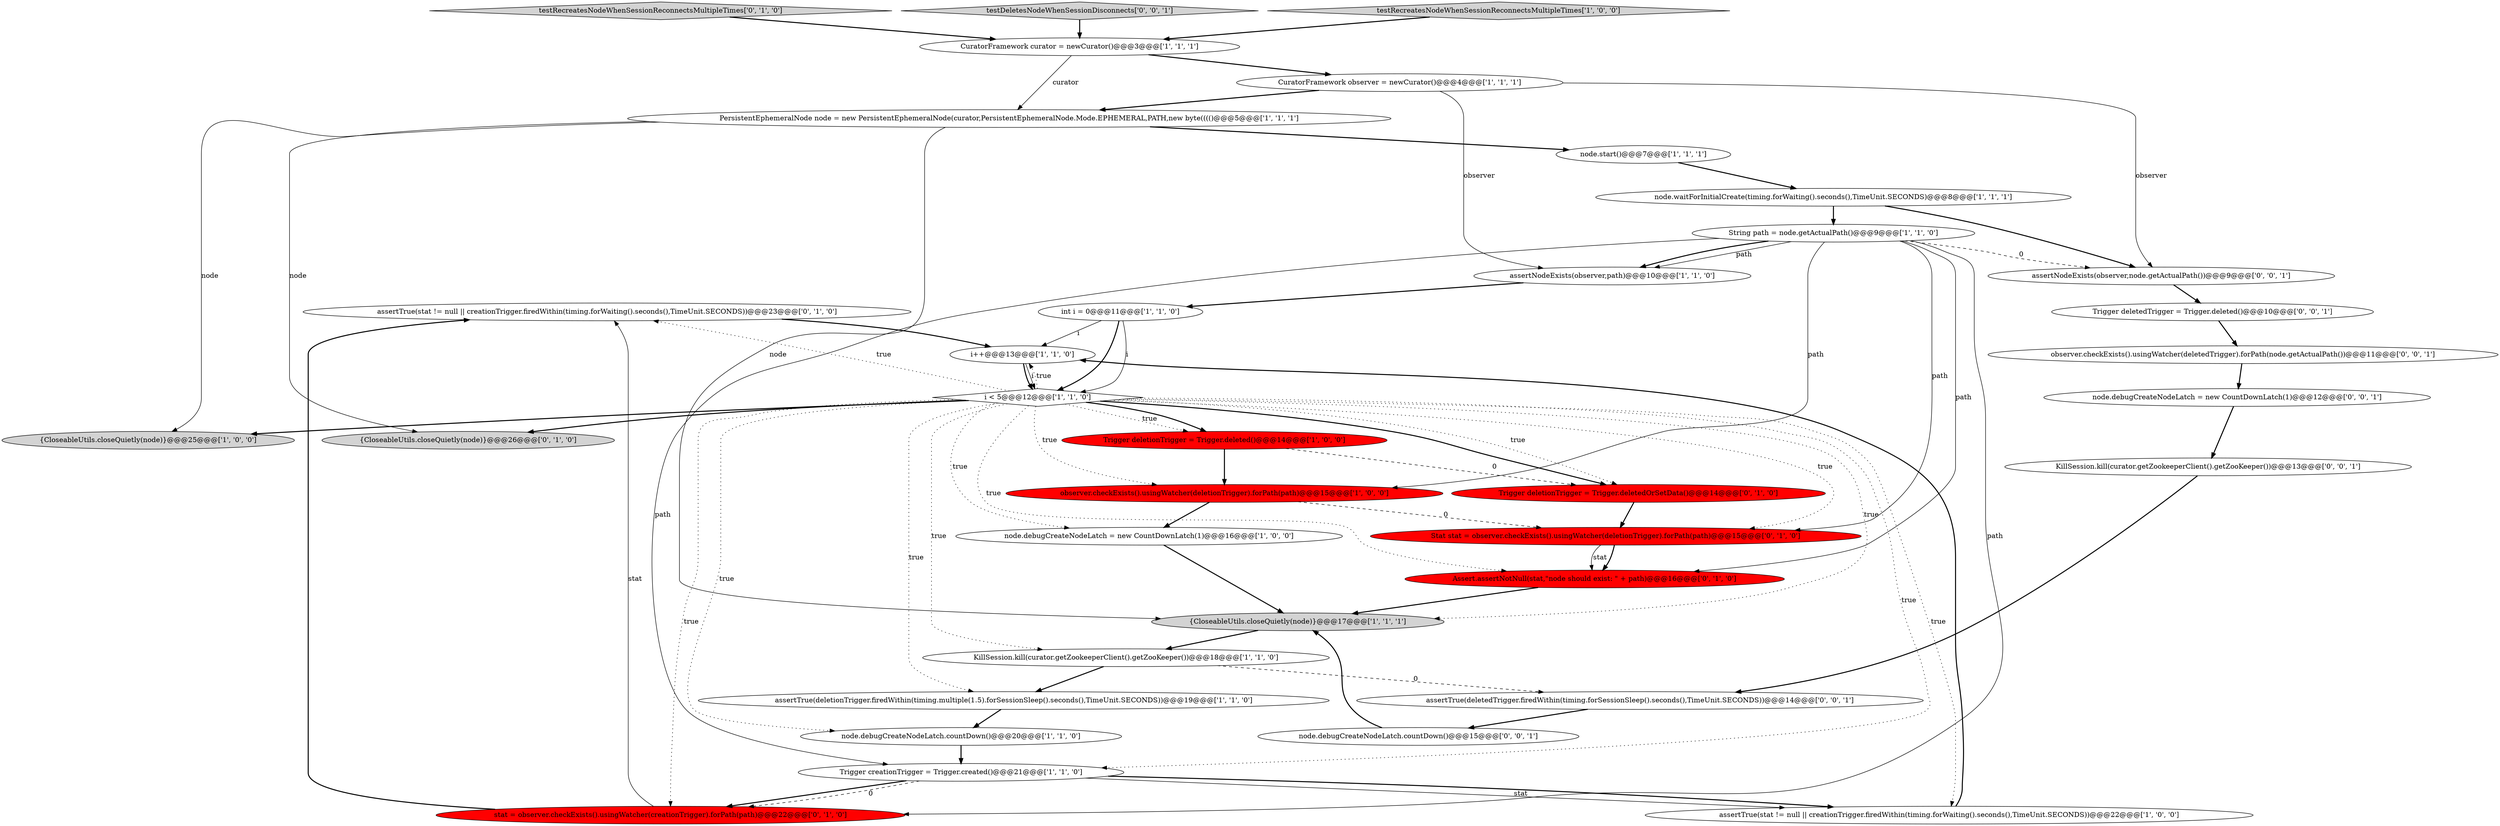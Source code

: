 digraph {
25 [style = filled, label = "assertTrue(stat != null || creationTrigger.firedWithin(timing.forWaiting().seconds(),TimeUnit.SECONDS))@@@23@@@['0', '1', '0']", fillcolor = white, shape = ellipse image = "AAA0AAABBB2BBB"];
6 [style = filled, label = "node.debugCreateNodeLatch = new CountDownLatch(1)@@@16@@@['1', '0', '0']", fillcolor = white, shape = ellipse image = "AAA0AAABBB1BBB"];
21 [style = filled, label = "Trigger deletionTrigger = Trigger.deletedOrSetData()@@@14@@@['0', '1', '0']", fillcolor = red, shape = ellipse image = "AAA1AAABBB2BBB"];
2 [style = filled, label = "Trigger deletionTrigger = Trigger.deleted()@@@14@@@['1', '0', '0']", fillcolor = red, shape = ellipse image = "AAA1AAABBB1BBB"];
4 [style = filled, label = "node.debugCreateNodeLatch.countDown()@@@20@@@['1', '1', '0']", fillcolor = white, shape = ellipse image = "AAA0AAABBB1BBB"];
22 [style = filled, label = "stat = observer.checkExists().usingWatcher(creationTrigger).forPath(path)@@@22@@@['0', '1', '0']", fillcolor = red, shape = ellipse image = "AAA1AAABBB2BBB"];
0 [style = filled, label = "PersistentEphemeralNode node = new PersistentEphemeralNode(curator,PersistentEphemeralNode.Mode.EPHEMERAL,PATH,new byte(((()@@@5@@@['1', '1', '1']", fillcolor = white, shape = ellipse image = "AAA0AAABBB1BBB"];
28 [style = filled, label = "Trigger deletedTrigger = Trigger.deleted()@@@10@@@['0', '0', '1']", fillcolor = white, shape = ellipse image = "AAA0AAABBB3BBB"];
33 [style = filled, label = "assertNodeExists(observer,node.getActualPath())@@@9@@@['0', '0', '1']", fillcolor = white, shape = ellipse image = "AAA0AAABBB3BBB"];
18 [style = filled, label = "String path = node.getActualPath()@@@9@@@['1', '1', '0']", fillcolor = white, shape = ellipse image = "AAA0AAABBB1BBB"];
17 [style = filled, label = "CuratorFramework curator = newCurator()@@@3@@@['1', '1', '1']", fillcolor = white, shape = ellipse image = "AAA0AAABBB1BBB"];
32 [style = filled, label = "node.debugCreateNodeLatch = new CountDownLatch(1)@@@12@@@['0', '0', '1']", fillcolor = white, shape = ellipse image = "AAA0AAABBB3BBB"];
34 [style = filled, label = "assertTrue(deletedTrigger.firedWithin(timing.forSessionSleep().seconds(),TimeUnit.SECONDS))@@@14@@@['0', '0', '1']", fillcolor = white, shape = ellipse image = "AAA0AAABBB3BBB"];
15 [style = filled, label = "assertTrue(deletionTrigger.firedWithin(timing.multiple(1.5).forSessionSleep().seconds(),TimeUnit.SECONDS))@@@19@@@['1', '1', '0']", fillcolor = white, shape = ellipse image = "AAA0AAABBB1BBB"];
11 [style = filled, label = "node.waitForInitialCreate(timing.forWaiting().seconds(),TimeUnit.SECONDS)@@@8@@@['1', '1', '1']", fillcolor = white, shape = ellipse image = "AAA0AAABBB1BBB"];
7 [style = filled, label = "i < 5@@@12@@@['1', '1', '0']", fillcolor = white, shape = diamond image = "AAA0AAABBB1BBB"];
5 [style = filled, label = "assertNodeExists(observer,path)@@@10@@@['1', '1', '0']", fillcolor = white, shape = ellipse image = "AAA0AAABBB1BBB"];
26 [style = filled, label = "testRecreatesNodeWhenSessionReconnectsMultipleTimes['0', '1', '0']", fillcolor = lightgray, shape = diamond image = "AAA0AAABBB2BBB"];
35 [style = filled, label = "KillSession.kill(curator.getZookeeperClient().getZooKeeper())@@@13@@@['0', '0', '1']", fillcolor = white, shape = ellipse image = "AAA0AAABBB3BBB"];
23 [style = filled, label = "Stat stat = observer.checkExists().usingWatcher(deletionTrigger).forPath(path)@@@15@@@['0', '1', '0']", fillcolor = red, shape = ellipse image = "AAA1AAABBB2BBB"];
20 [style = filled, label = "i++@@@13@@@['1', '1', '0']", fillcolor = white, shape = ellipse image = "AAA0AAABBB1BBB"];
19 [style = filled, label = "assertTrue(stat != null || creationTrigger.firedWithin(timing.forWaiting().seconds(),TimeUnit.SECONDS))@@@22@@@['1', '0', '0']", fillcolor = white, shape = ellipse image = "AAA0AAABBB1BBB"];
24 [style = filled, label = "Assert.assertNotNull(stat,\"node should exist: \" + path)@@@16@@@['0', '1', '0']", fillcolor = red, shape = ellipse image = "AAA1AAABBB2BBB"];
27 [style = filled, label = "{CloseableUtils.closeQuietly(node)}@@@26@@@['0', '1', '0']", fillcolor = lightgray, shape = ellipse image = "AAA0AAABBB2BBB"];
30 [style = filled, label = "testDeletesNodeWhenSessionDisconnects['0', '0', '1']", fillcolor = lightgray, shape = diamond image = "AAA0AAABBB3BBB"];
3 [style = filled, label = "CuratorFramework observer = newCurator()@@@4@@@['1', '1', '1']", fillcolor = white, shape = ellipse image = "AAA0AAABBB1BBB"];
9 [style = filled, label = "{CloseableUtils.closeQuietly(node)}@@@25@@@['1', '0', '0']", fillcolor = lightgray, shape = ellipse image = "AAA0AAABBB1BBB"];
8 [style = filled, label = "{CloseableUtils.closeQuietly(node)}@@@17@@@['1', '1', '1']", fillcolor = lightgray, shape = ellipse image = "AAA0AAABBB1BBB"];
14 [style = filled, label = "Trigger creationTrigger = Trigger.created()@@@21@@@['1', '1', '0']", fillcolor = white, shape = ellipse image = "AAA0AAABBB1BBB"];
16 [style = filled, label = "int i = 0@@@11@@@['1', '1', '0']", fillcolor = white, shape = ellipse image = "AAA0AAABBB1BBB"];
31 [style = filled, label = "node.debugCreateNodeLatch.countDown()@@@15@@@['0', '0', '1']", fillcolor = white, shape = ellipse image = "AAA0AAABBB3BBB"];
29 [style = filled, label = "observer.checkExists().usingWatcher(deletedTrigger).forPath(node.getActualPath())@@@11@@@['0', '0', '1']", fillcolor = white, shape = ellipse image = "AAA0AAABBB3BBB"];
12 [style = filled, label = "KillSession.kill(curator.getZookeeperClient().getZooKeeper())@@@18@@@['1', '1', '0']", fillcolor = white, shape = ellipse image = "AAA0AAABBB1BBB"];
13 [style = filled, label = "node.start()@@@7@@@['1', '1', '1']", fillcolor = white, shape = ellipse image = "AAA0AAABBB1BBB"];
1 [style = filled, label = "testRecreatesNodeWhenSessionReconnectsMultipleTimes['1', '0', '0']", fillcolor = lightgray, shape = diamond image = "AAA0AAABBB1BBB"];
10 [style = filled, label = "observer.checkExists().usingWatcher(deletionTrigger).forPath(path)@@@15@@@['1', '0', '0']", fillcolor = red, shape = ellipse image = "AAA1AAABBB1BBB"];
18->5 [style = solid, label="path"];
0->9 [style = solid, label="node"];
28->29 [style = bold, label=""];
32->35 [style = bold, label=""];
22->25 [style = bold, label=""];
18->10 [style = solid, label="path"];
16->7 [style = solid, label="i"];
4->14 [style = bold, label=""];
14->19 [style = solid, label="stat"];
7->2 [style = dotted, label="true"];
7->6 [style = dotted, label="true"];
30->17 [style = bold, label=""];
20->7 [style = solid, label="i"];
7->10 [style = dotted, label="true"];
0->13 [style = bold, label=""];
18->22 [style = solid, label="path"];
26->17 [style = bold, label=""];
0->8 [style = solid, label="node"];
16->20 [style = solid, label="i"];
7->19 [style = dotted, label="true"];
19->20 [style = bold, label=""];
33->28 [style = bold, label=""];
12->15 [style = bold, label=""];
16->7 [style = bold, label=""];
14->22 [style = bold, label=""];
3->33 [style = solid, label="observer"];
14->22 [style = dashed, label="0"];
14->19 [style = bold, label=""];
34->31 [style = bold, label=""];
0->27 [style = solid, label="node"];
2->10 [style = bold, label=""];
13->11 [style = bold, label=""];
10->6 [style = bold, label=""];
7->15 [style = dotted, label="true"];
7->24 [style = dotted, label="true"];
11->18 [style = bold, label=""];
3->0 [style = bold, label=""];
1->17 [style = bold, label=""];
3->5 [style = solid, label="observer"];
7->20 [style = dotted, label="true"];
7->12 [style = dotted, label="true"];
5->16 [style = bold, label=""];
7->9 [style = bold, label=""];
17->0 [style = solid, label="curator"];
18->23 [style = solid, label="path"];
25->20 [style = bold, label=""];
23->24 [style = bold, label=""];
23->24 [style = solid, label="stat"];
7->23 [style = dotted, label="true"];
2->21 [style = dashed, label="0"];
18->14 [style = solid, label="path"];
7->2 [style = bold, label=""];
18->5 [style = bold, label=""];
29->32 [style = bold, label=""];
6->8 [style = bold, label=""];
22->25 [style = solid, label="stat"];
15->4 [style = bold, label=""];
7->4 [style = dotted, label="true"];
7->25 [style = dotted, label="true"];
17->3 [style = bold, label=""];
7->27 [style = bold, label=""];
7->21 [style = bold, label=""];
11->33 [style = bold, label=""];
18->24 [style = solid, label="path"];
24->8 [style = bold, label=""];
20->7 [style = bold, label=""];
35->34 [style = bold, label=""];
7->22 [style = dotted, label="true"];
7->8 [style = dotted, label="true"];
7->21 [style = dotted, label="true"];
10->23 [style = dashed, label="0"];
12->34 [style = dashed, label="0"];
31->8 [style = bold, label=""];
8->12 [style = bold, label=""];
18->33 [style = dashed, label="0"];
21->23 [style = bold, label=""];
7->14 [style = dotted, label="true"];
}
